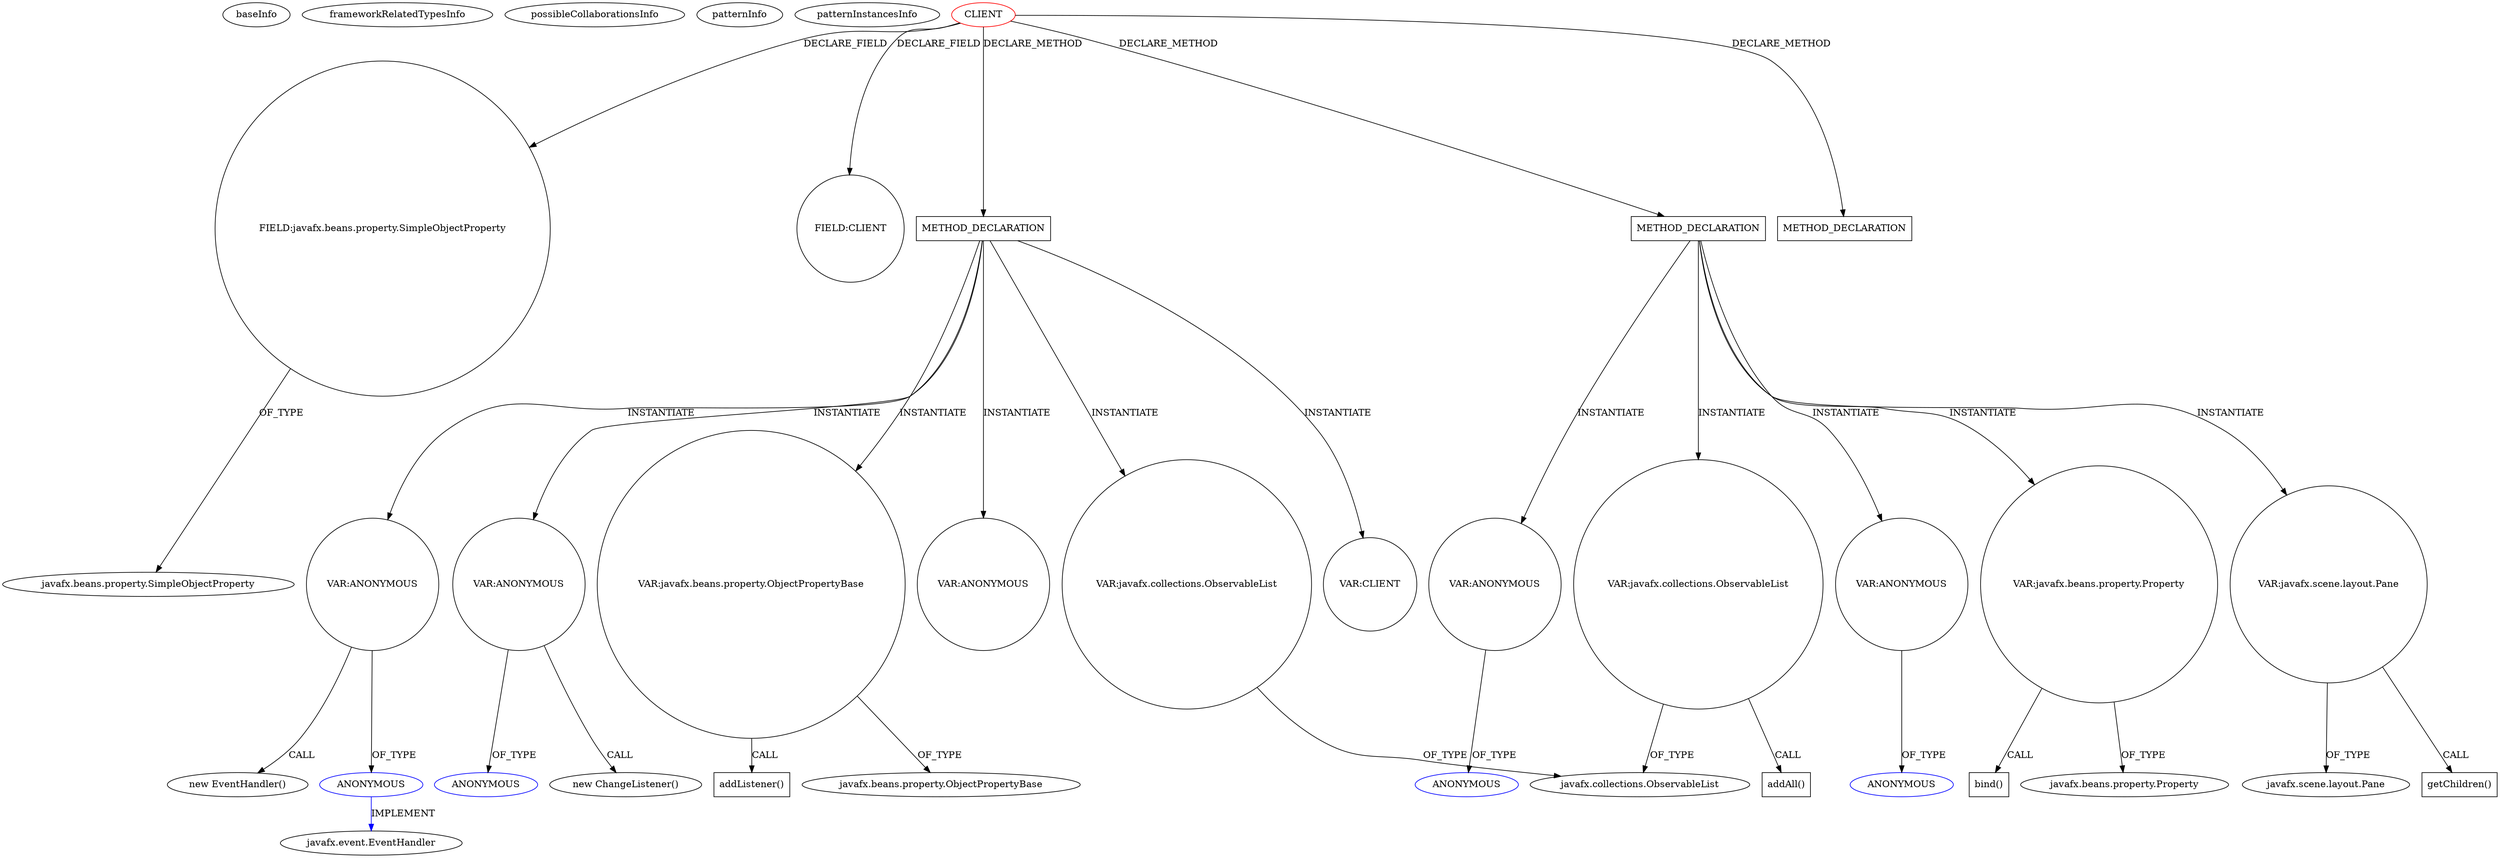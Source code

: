 digraph {
baseInfo[graphId=3890,category="pattern",isAnonymous=false,possibleRelation=false]
frameworkRelatedTypesInfo[]
possibleCollaborationsInfo[]
patternInfo[frequency=2.0,patternRootClient=0]
patternInstancesInfo[0="SaiPradeepDandem-javafx2-gradient-builder~/SaiPradeepDandem-javafx2-gradient-builder/javafx2-gradient-builder-master/src/main/java/com/javafx/gradientbuilder/application/GradientBuilderApp.java~GradientBuilderApp~1189",1="UrsKR-fxcalendar~/UrsKR-fxcalendar/fxcalendar-master/src/main/java/com/sai/javafx/calendar/FXCalendar.java~FXCalendar~1522"]
4[label="FIELD:javafx.beans.property.SimpleObjectProperty",vertexType="FIELD_DECLARATION",isFrameworkType=false,shape=circle]
5[label="javafx.beans.property.SimpleObjectProperty",vertexType="FRAMEWORK_CLASS_TYPE",isFrameworkType=false]
0[label="CLIENT",vertexType="ROOT_CLIENT_CLASS_DECLARATION",isFrameworkType=false,color=red]
6[label="FIELD:CLIENT",vertexType="FIELD_DECLARATION",isFrameworkType=false,shape=circle]
72[label="METHOD_DECLARATION",vertexType="CLIENT_METHOD_DECLARATION",isFrameworkType=false,shape=box]
87[label="VAR:CLIENT",vertexType="VARIABLE_EXPRESION",isFrameworkType=false,shape=circle]
130[label="METHOD_DECLARATION",vertexType="CLIENT_METHOD_DECLARATION",isFrameworkType=false,shape=box]
184[label="VAR:javafx.scene.layout.Pane",vertexType="VARIABLE_EXPRESION",isFrameworkType=false,shape=circle]
185[label="getChildren()",vertexType="INSIDE_CALL",isFrameworkType=false,shape=box]
80[label="VAR:ANONYMOUS",vertexType="VARIABLE_EXPRESION",isFrameworkType=false,shape=circle]
81[label="ANONYMOUS",vertexType="REFERENCE_ANONYMOUS_DECLARATION",isFrameworkType=false,color=blue]
160[label="VAR:ANONYMOUS",vertexType="VARIABLE_EXPRESION",isFrameworkType=false,shape=circle]
161[label="ANONYMOUS",vertexType="REFERENCE_ANONYMOUS_DECLARATION",isFrameworkType=false,color=blue]
79[label="new EventHandler()",vertexType="CONSTRUCTOR_CALL",isFrameworkType=false]
82[label="javafx.event.EventHandler",vertexType="FRAMEWORK_INTERFACE_TYPE",isFrameworkType=false]
105[label="javafx.scene.layout.Pane",vertexType="FRAMEWORK_CLASS_TYPE",isFrameworkType=false]
296[label="METHOD_DECLARATION",vertexType="CLIENT_METHOD_DECLARATION",isFrameworkType=false,shape=box]
100[label="VAR:ANONYMOUS",vertexType="VARIABLE_EXPRESION",isFrameworkType=false,shape=circle]
99[label="new ChangeListener()",vertexType="CONSTRUCTOR_CALL",isFrameworkType=false]
101[label="ANONYMOUS",vertexType="REFERENCE_ANONYMOUS_DECLARATION",isFrameworkType=false,color=blue]
92[label="VAR:ANONYMOUS",vertexType="VARIABLE_EXPRESION",isFrameworkType=false,shape=circle]
142[label="VAR:ANONYMOUS",vertexType="VARIABLE_EXPRESION",isFrameworkType=false,shape=circle]
143[label="ANONYMOUS",vertexType="REFERENCE_ANONYMOUS_DECLARATION",isFrameworkType=false,color=blue]
153[label="VAR:javafx.beans.property.Property",vertexType="VARIABLE_EXPRESION",isFrameworkType=false,shape=circle]
137[label="javafx.beans.property.Property",vertexType="FRAMEWORK_INTERFACE_TYPE",isFrameworkType=false]
154[label="bind()",vertexType="INSIDE_CALL",isFrameworkType=false,shape=box]
83[label="VAR:javafx.beans.property.ObjectPropertyBase",vertexType="VARIABLE_EXPRESION",isFrameworkType=false,shape=circle]
181[label="VAR:javafx.collections.ObservableList",vertexType="VARIABLE_EXPRESION",isFrameworkType=false,shape=circle]
119[label="VAR:javafx.collections.ObservableList",vertexType="VARIABLE_EXPRESION",isFrameworkType=false,shape=circle]
121[label="javafx.collections.ObservableList",vertexType="FRAMEWORK_INTERFACE_TYPE",isFrameworkType=false]
85[label="javafx.beans.property.ObjectPropertyBase",vertexType="FRAMEWORK_CLASS_TYPE",isFrameworkType=false]
98[label="addListener()",vertexType="INSIDE_CALL",isFrameworkType=false,shape=box]
182[label="addAll()",vertexType="INSIDE_CALL",isFrameworkType=false,shape=box]
153->137[label="OF_TYPE"]
153->154[label="CALL"]
130->153[label="INSTANTIATE"]
184->105[label="OF_TYPE"]
181->182[label="CALL"]
184->185[label="CALL"]
80->79[label="CALL"]
142->143[label="OF_TYPE"]
72->100[label="INSTANTIATE"]
72->83[label="INSTANTIATE"]
0->72[label="DECLARE_METHOD"]
181->121[label="OF_TYPE"]
130->142[label="INSTANTIATE"]
72->92[label="INSTANTIATE"]
83->85[label="OF_TYPE"]
130->181[label="INSTANTIATE"]
72->87[label="INSTANTIATE"]
4->5[label="OF_TYPE"]
72->80[label="INSTANTIATE"]
81->82[label="IMPLEMENT",color=blue]
0->296[label="DECLARE_METHOD"]
160->161[label="OF_TYPE"]
83->98[label="CALL"]
119->121[label="OF_TYPE"]
100->99[label="CALL"]
0->4[label="DECLARE_FIELD"]
72->119[label="INSTANTIATE"]
0->6[label="DECLARE_FIELD"]
0->130[label="DECLARE_METHOD"]
80->81[label="OF_TYPE"]
100->101[label="OF_TYPE"]
130->184[label="INSTANTIATE"]
130->160[label="INSTANTIATE"]
}

